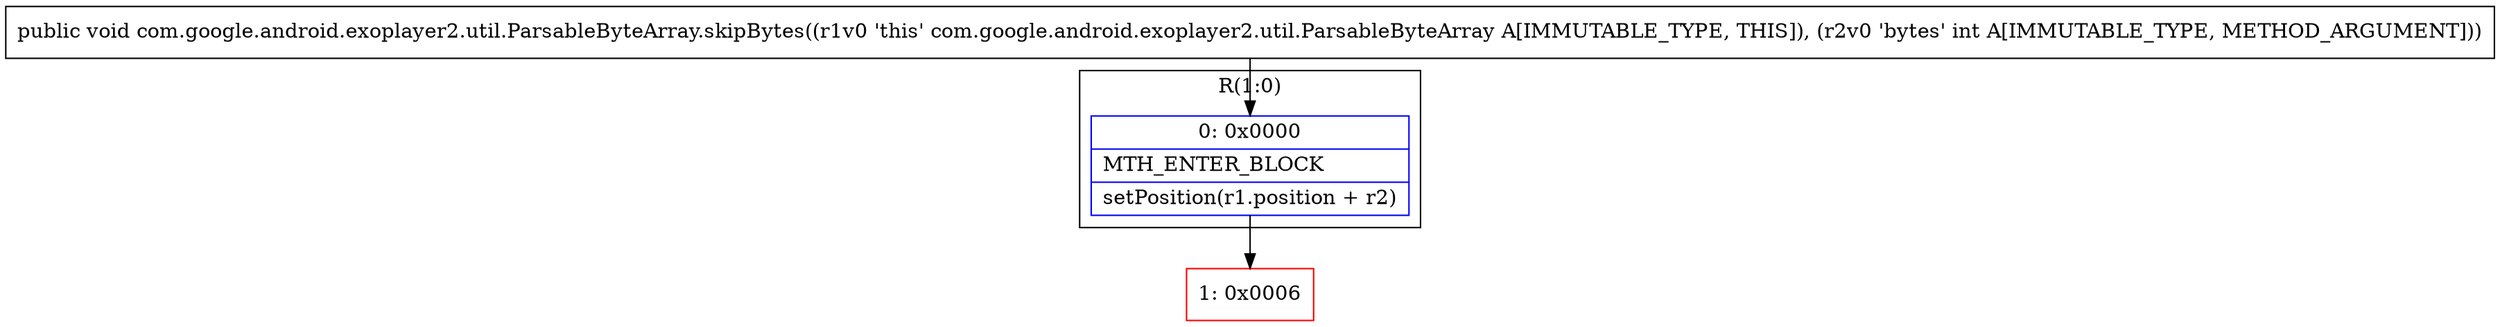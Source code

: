 digraph "CFG forcom.google.android.exoplayer2.util.ParsableByteArray.skipBytes(I)V" {
subgraph cluster_Region_1837296271 {
label = "R(1:0)";
node [shape=record,color=blue];
Node_0 [shape=record,label="{0\:\ 0x0000|MTH_ENTER_BLOCK\l|setPosition(r1.position + r2)\l}"];
}
Node_1 [shape=record,color=red,label="{1\:\ 0x0006}"];
MethodNode[shape=record,label="{public void com.google.android.exoplayer2.util.ParsableByteArray.skipBytes((r1v0 'this' com.google.android.exoplayer2.util.ParsableByteArray A[IMMUTABLE_TYPE, THIS]), (r2v0 'bytes' int A[IMMUTABLE_TYPE, METHOD_ARGUMENT])) }"];
MethodNode -> Node_0;
Node_0 -> Node_1;
}

